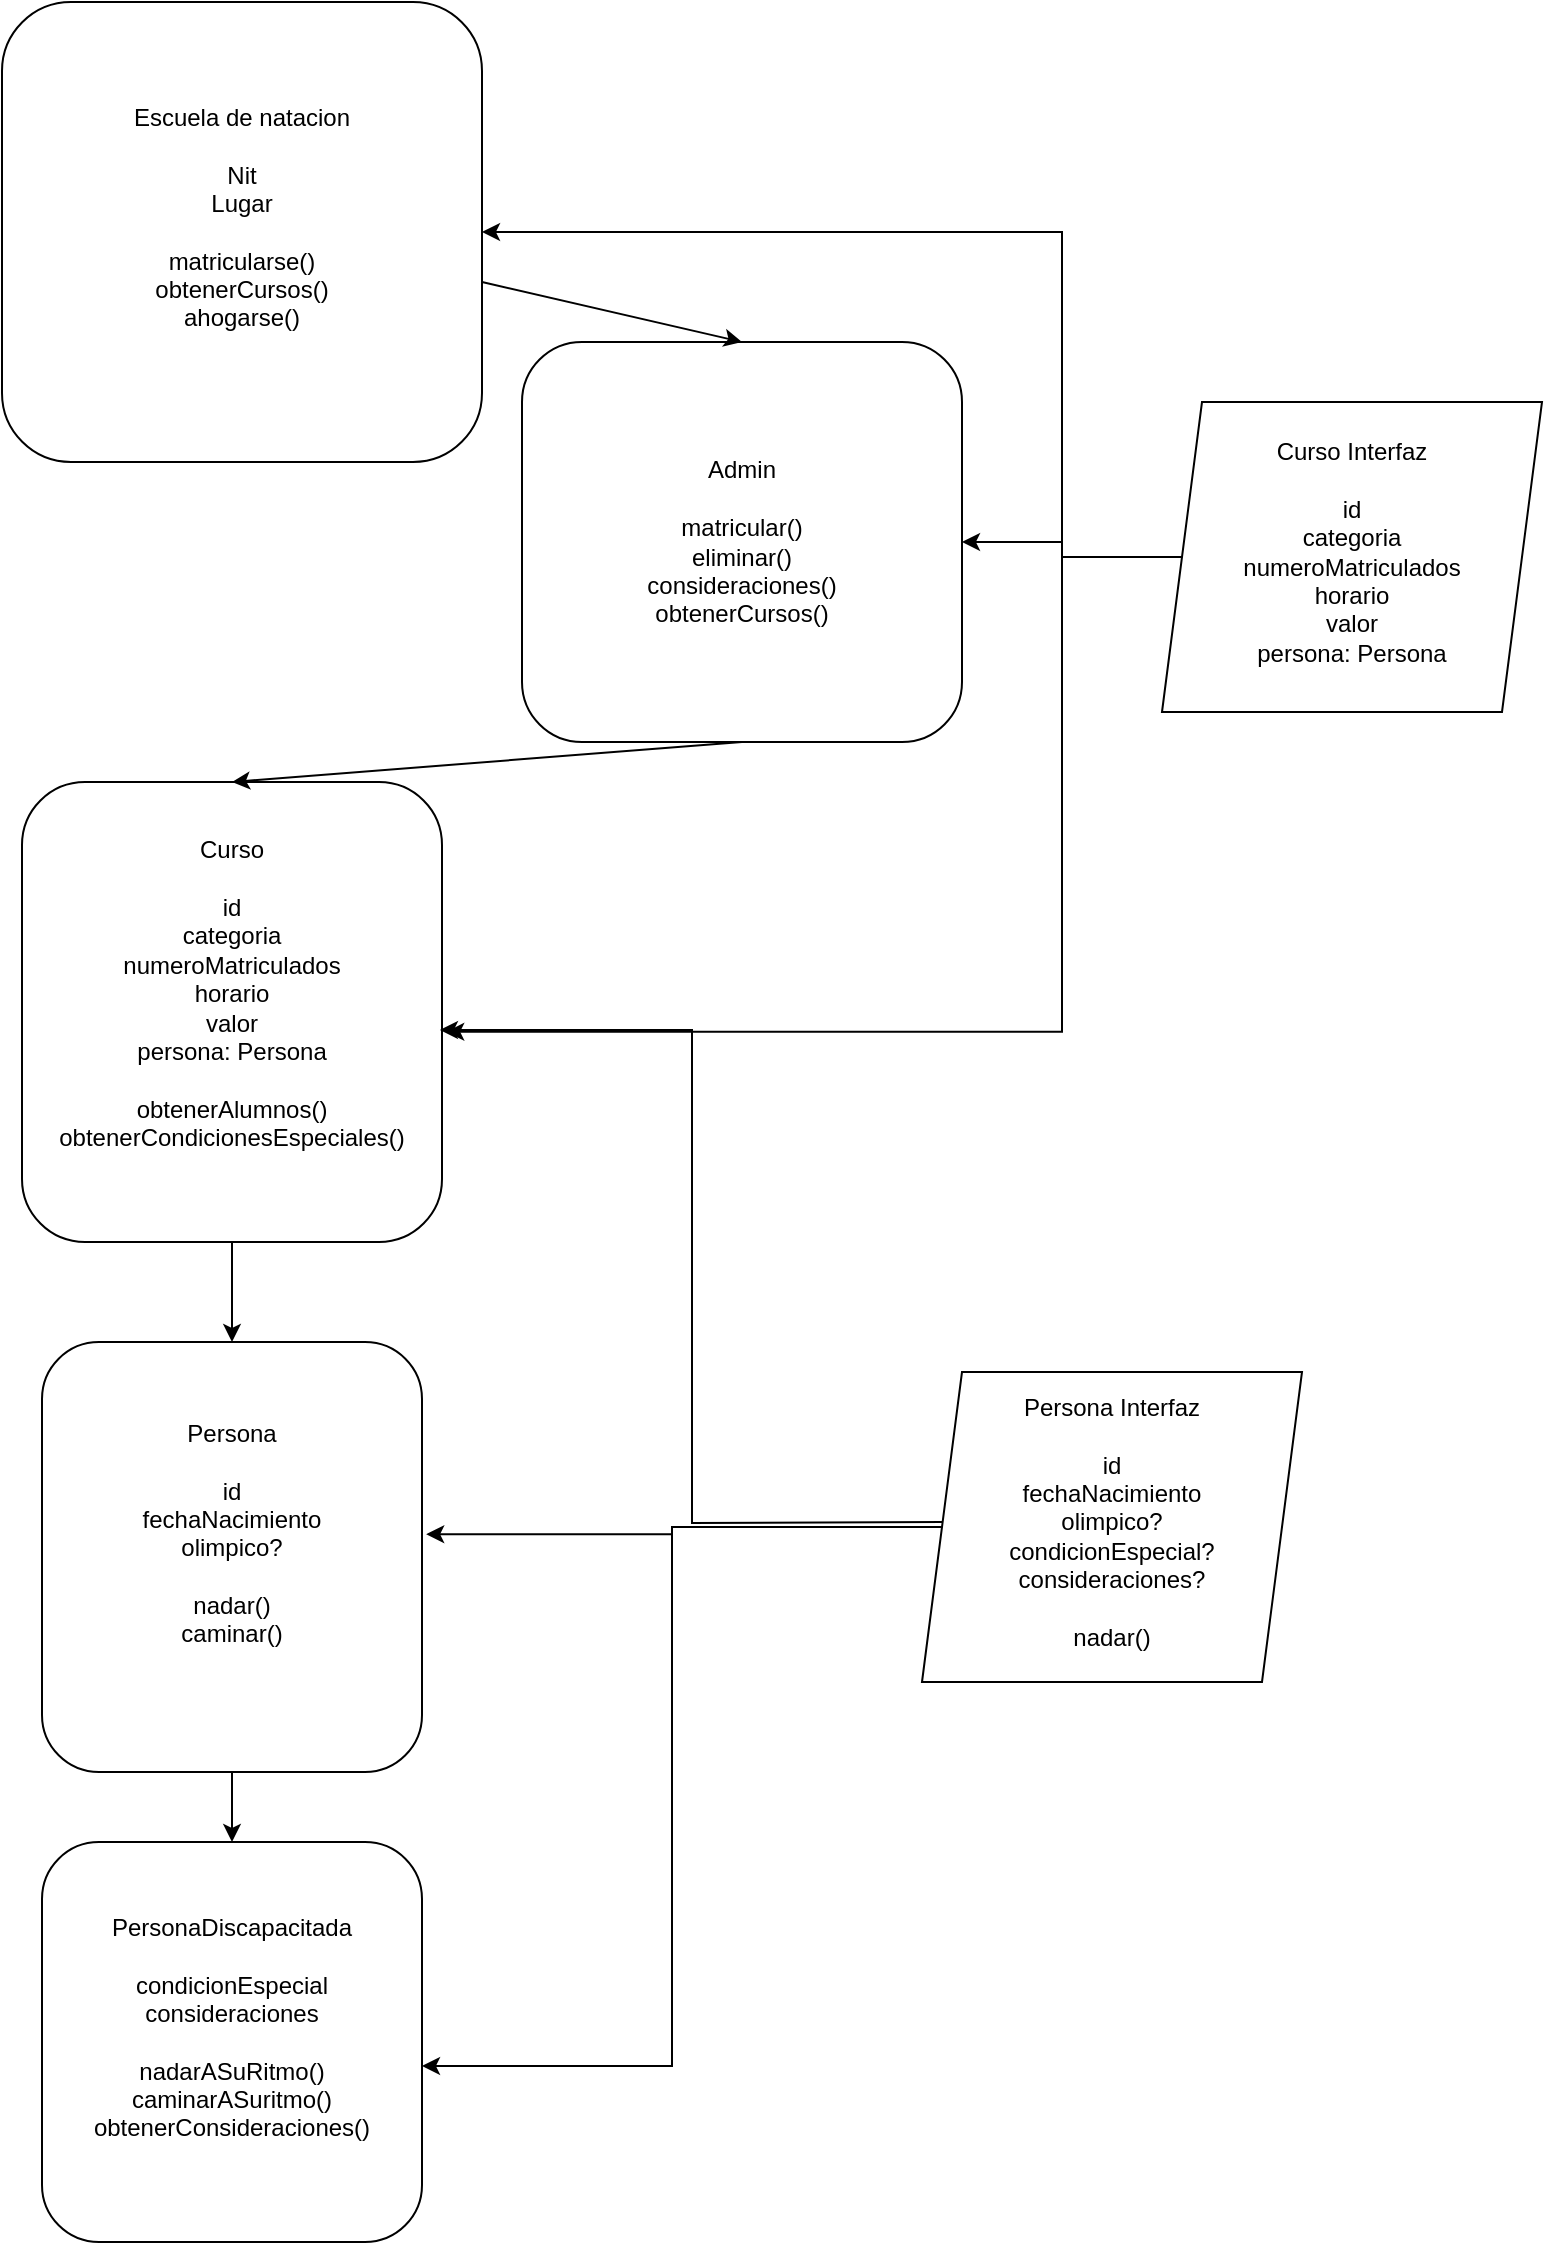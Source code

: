 <mxfile version="24.7.16">
  <diagram name="Página-1" id="SszB_yExM7Fhaj5NHEYN">
    <mxGraphModel dx="1434" dy="780" grid="1" gridSize="10" guides="1" tooltips="1" connect="1" arrows="1" fold="1" page="1" pageScale="1" pageWidth="827" pageHeight="1169" math="0" shadow="0">
      <root>
        <mxCell id="0" />
        <mxCell id="1" parent="0" />
        <mxCell id="JIAnvfFKaqHOImahFsZr-1" value="" style="rounded=1;whiteSpace=wrap;html=1;" vertex="1" parent="1">
          <mxGeometry x="30" y="10" width="240" height="230" as="geometry" />
        </mxCell>
        <mxCell id="JIAnvfFKaqHOImahFsZr-2" value="Escuela de natacion&lt;div&gt;&lt;br&gt;&lt;div&gt;Nit&lt;/div&gt;&lt;div&gt;Lugar&lt;/div&gt;&lt;div&gt;&lt;br&gt;&lt;/div&gt;&lt;div&gt;matricularse()&lt;/div&gt;&lt;div&gt;obtenerCursos()&lt;/div&gt;&lt;div&gt;ahogarse()&lt;br&gt;&lt;div&gt;&lt;br&gt;&lt;/div&gt;&lt;/div&gt;&lt;/div&gt;" style="text;html=1;align=center;verticalAlign=middle;whiteSpace=wrap;rounded=0;" vertex="1" parent="1">
          <mxGeometry x="60" y="25" width="180" height="200" as="geometry" />
        </mxCell>
        <mxCell id="JIAnvfFKaqHOImahFsZr-3" value="" style="rounded=1;whiteSpace=wrap;html=1;" vertex="1" parent="1">
          <mxGeometry x="50" y="680" width="190" height="215" as="geometry" />
        </mxCell>
        <mxCell id="JIAnvfFKaqHOImahFsZr-4" value="Persona&lt;div&gt;&lt;br&gt;&lt;/div&gt;&lt;div&gt;id&lt;/div&gt;&lt;div&gt;fechaNacimiento&lt;/div&gt;&lt;div&gt;olimpico?&lt;/div&gt;&lt;div&gt;&lt;br&gt;&lt;/div&gt;&lt;div&gt;nadar()&lt;/div&gt;&lt;div&gt;caminar()&lt;/div&gt;&lt;div&gt;&lt;br&gt;&lt;/div&gt;" style="text;html=1;align=center;verticalAlign=middle;whiteSpace=wrap;rounded=0;" vertex="1" parent="1">
          <mxGeometry x="70" y="695" width="150" height="175" as="geometry" />
        </mxCell>
        <mxCell id="JIAnvfFKaqHOImahFsZr-5" value="" style="rounded=1;whiteSpace=wrap;html=1;" vertex="1" parent="1">
          <mxGeometry x="40" y="400" width="210" height="230" as="geometry" />
        </mxCell>
        <mxCell id="JIAnvfFKaqHOImahFsZr-6" value="Curso&lt;div&gt;&lt;br&gt;&lt;/div&gt;&lt;div&gt;id&lt;/div&gt;&lt;div&gt;categoria&lt;/div&gt;&lt;div&gt;numeroMatriculados&lt;/div&gt;&lt;div&gt;horario&lt;/div&gt;&lt;div&gt;valor&lt;/div&gt;&lt;div&gt;persona: Persona&lt;/div&gt;&lt;div&gt;&lt;br&gt;&lt;/div&gt;&lt;div&gt;obtenerAlumnos()&lt;/div&gt;&lt;div&gt;obtenerCondicionesEspeciales()&lt;/div&gt;&lt;div&gt;&lt;br&gt;&lt;/div&gt;" style="text;html=1;align=center;verticalAlign=middle;whiteSpace=wrap;rounded=0;" vertex="1" parent="1">
          <mxGeometry x="60" y="415" width="170" height="195" as="geometry" />
        </mxCell>
        <mxCell id="JIAnvfFKaqHOImahFsZr-7" value="" style="endArrow=classic;html=1;rounded=0;entryX=0.5;entryY=0;entryDx=0;entryDy=0;exitX=0.5;exitY=1;exitDx=0;exitDy=0;" edge="1" parent="1" source="JIAnvfFKaqHOImahFsZr-12" target="JIAnvfFKaqHOImahFsZr-5">
          <mxGeometry width="50" height="50" relative="1" as="geometry">
            <mxPoint x="260" y="320" as="sourcePoint" />
            <mxPoint x="464" y="290" as="targetPoint" />
          </mxGeometry>
        </mxCell>
        <mxCell id="JIAnvfFKaqHOImahFsZr-8" value="" style="endArrow=classic;html=1;rounded=0;exitX=0.5;exitY=1;exitDx=0;exitDy=0;entryX=0.5;entryY=0;entryDx=0;entryDy=0;" edge="1" parent="1" source="JIAnvfFKaqHOImahFsZr-5" target="JIAnvfFKaqHOImahFsZr-3">
          <mxGeometry width="50" height="50" relative="1" as="geometry">
            <mxPoint x="295" y="700" as="sourcePoint" />
            <mxPoint x="230" y="845" as="targetPoint" />
          </mxGeometry>
        </mxCell>
        <mxCell id="JIAnvfFKaqHOImahFsZr-9" value="" style="rounded=1;whiteSpace=wrap;html=1;" vertex="1" parent="1">
          <mxGeometry x="50" y="930" width="190" height="200" as="geometry" />
        </mxCell>
        <mxCell id="JIAnvfFKaqHOImahFsZr-10" value="PersonaDiscapacitada&lt;div&gt;&lt;br&gt;&lt;/div&gt;&lt;div&gt;condicionEspecial&lt;/div&gt;&lt;div&gt;consideraciones&lt;/div&gt;&lt;div&gt;&lt;br&gt;&lt;/div&gt;&lt;div&gt;nadarASuRitmo()&lt;/div&gt;&lt;div&gt;caminarASuritmo()&lt;/div&gt;&lt;div&gt;obtenerConsideraciones()&lt;/div&gt;&lt;div&gt;&lt;br&gt;&lt;/div&gt;" style="text;html=1;align=center;verticalAlign=middle;whiteSpace=wrap;rounded=0;" vertex="1" parent="1">
          <mxGeometry x="70" y="942.5" width="150" height="175" as="geometry" />
        </mxCell>
        <mxCell id="JIAnvfFKaqHOImahFsZr-11" value="" style="endArrow=classic;html=1;rounded=0;exitX=0.5;exitY=1;exitDx=0;exitDy=0;entryX=0.5;entryY=0;entryDx=0;entryDy=0;" edge="1" parent="1" source="JIAnvfFKaqHOImahFsZr-3" target="JIAnvfFKaqHOImahFsZr-9">
          <mxGeometry width="50" height="50" relative="1" as="geometry">
            <mxPoint x="-250" y="955" as="sourcePoint" />
            <mxPoint x="-142" y="985" as="targetPoint" />
          </mxGeometry>
        </mxCell>
        <mxCell id="JIAnvfFKaqHOImahFsZr-12" value="" style="rounded=1;whiteSpace=wrap;html=1;" vertex="1" parent="1">
          <mxGeometry x="290" y="180" width="220" height="200" as="geometry" />
        </mxCell>
        <mxCell id="JIAnvfFKaqHOImahFsZr-13" value="Admin&lt;div&gt;&lt;br&gt;&lt;/div&gt;&lt;div&gt;matricular()&lt;/div&gt;&lt;div&gt;eliminar()&lt;/div&gt;&lt;div&gt;consideraciones()&lt;/div&gt;&lt;div&gt;obtenerCursos()&lt;/div&gt;" style="text;html=1;align=center;verticalAlign=middle;whiteSpace=wrap;rounded=0;" vertex="1" parent="1">
          <mxGeometry x="310" y="200" width="180" height="160" as="geometry" />
        </mxCell>
        <mxCell id="JIAnvfFKaqHOImahFsZr-14" value="" style="endArrow=classic;html=1;rounded=0;exitX=1;exitY=0.5;exitDx=0;exitDy=0;entryX=0.5;entryY=0;entryDx=0;entryDy=0;" edge="1" parent="1" target="JIAnvfFKaqHOImahFsZr-12">
          <mxGeometry width="50" height="50" relative="1" as="geometry">
            <mxPoint x="270" y="150" as="sourcePoint" />
            <mxPoint x="378" y="180" as="targetPoint" />
          </mxGeometry>
        </mxCell>
        <mxCell id="JIAnvfFKaqHOImahFsZr-17" style="edgeStyle=orthogonalEdgeStyle;rounded=0;orthogonalLoop=1;jettySize=auto;html=1;entryX=1;entryY=0.5;entryDx=0;entryDy=0;" edge="1" parent="1" source="JIAnvfFKaqHOImahFsZr-15" target="JIAnvfFKaqHOImahFsZr-12">
          <mxGeometry relative="1" as="geometry" />
        </mxCell>
        <mxCell id="JIAnvfFKaqHOImahFsZr-18" style="edgeStyle=orthogonalEdgeStyle;rounded=0;orthogonalLoop=1;jettySize=auto;html=1;entryX=1;entryY=0.5;entryDx=0;entryDy=0;" edge="1" parent="1" source="JIAnvfFKaqHOImahFsZr-15" target="JIAnvfFKaqHOImahFsZr-1">
          <mxGeometry relative="1" as="geometry">
            <Array as="points">
              <mxPoint x="560" y="288" />
              <mxPoint x="560" y="125" />
            </Array>
          </mxGeometry>
        </mxCell>
        <mxCell id="JIAnvfFKaqHOImahFsZr-15" value="" style="shape=parallelogram;perimeter=parallelogramPerimeter;whiteSpace=wrap;html=1;fixedSize=1;" vertex="1" parent="1">
          <mxGeometry x="610" y="210" width="190" height="155" as="geometry" />
        </mxCell>
        <mxCell id="JIAnvfFKaqHOImahFsZr-16" value="Curso Interfaz&lt;div&gt;&lt;br&gt;&lt;/div&gt;&lt;div&gt;id&lt;/div&gt;&lt;div&gt;categoria&lt;/div&gt;&lt;div&gt;numeroMatriculados&lt;/div&gt;&lt;div&gt;horario&lt;/div&gt;&lt;div&gt;valor&lt;/div&gt;&lt;div&gt;persona: Persona&lt;/div&gt;" style="text;html=1;align=center;verticalAlign=middle;whiteSpace=wrap;rounded=0;" vertex="1" parent="1">
          <mxGeometry x="640" y="220" width="130" height="130" as="geometry" />
        </mxCell>
        <mxCell id="JIAnvfFKaqHOImahFsZr-19" style="edgeStyle=orthogonalEdgeStyle;rounded=0;orthogonalLoop=1;jettySize=auto;html=1;entryX=1.01;entryY=0.543;entryDx=0;entryDy=0;entryPerimeter=0;" edge="1" parent="1" source="JIAnvfFKaqHOImahFsZr-15" target="JIAnvfFKaqHOImahFsZr-5">
          <mxGeometry relative="1" as="geometry">
            <Array as="points">
              <mxPoint x="560" y="288" />
              <mxPoint x="560" y="525" />
            </Array>
          </mxGeometry>
        </mxCell>
        <mxCell id="JIAnvfFKaqHOImahFsZr-20" value="" style="shape=parallelogram;perimeter=parallelogramPerimeter;whiteSpace=wrap;html=1;fixedSize=1;" vertex="1" parent="1">
          <mxGeometry x="490" y="695" width="190" height="155" as="geometry" />
        </mxCell>
        <mxCell id="JIAnvfFKaqHOImahFsZr-21" value="Persona Interfaz&lt;div&gt;&lt;br&gt;&lt;/div&gt;&lt;div&gt;id&lt;/div&gt;&lt;div&gt;fechaNacimiento&lt;/div&gt;&lt;div&gt;olimpico?&lt;/div&gt;&lt;div&gt;condicionEspecial?&lt;/div&gt;&lt;div&gt;consideraciones?&lt;/div&gt;&lt;div&gt;&lt;br&gt;&lt;/div&gt;&lt;div&gt;nadar()&lt;/div&gt;" style="text;html=1;align=center;verticalAlign=middle;whiteSpace=wrap;rounded=0;" vertex="1" parent="1">
          <mxGeometry x="520" y="705" width="130" height="130" as="geometry" />
        </mxCell>
        <mxCell id="JIAnvfFKaqHOImahFsZr-22" style="edgeStyle=orthogonalEdgeStyle;rounded=0;orthogonalLoop=1;jettySize=auto;html=1;entryX=1.011;entryY=0.447;entryDx=0;entryDy=0;entryPerimeter=0;" edge="1" parent="1" source="JIAnvfFKaqHOImahFsZr-20" target="JIAnvfFKaqHOImahFsZr-3">
          <mxGeometry relative="1" as="geometry" />
        </mxCell>
        <mxCell id="JIAnvfFKaqHOImahFsZr-23" style="edgeStyle=orthogonalEdgeStyle;rounded=0;orthogonalLoop=1;jettySize=auto;html=1;entryX=1;entryY=0.56;entryDx=0;entryDy=0;entryPerimeter=0;" edge="1" parent="1" source="JIAnvfFKaqHOImahFsZr-20" target="JIAnvfFKaqHOImahFsZr-9">
          <mxGeometry relative="1" as="geometry" />
        </mxCell>
        <mxCell id="JIAnvfFKaqHOImahFsZr-24" style="edgeStyle=orthogonalEdgeStyle;rounded=0;orthogonalLoop=1;jettySize=auto;html=1;entryX=0.995;entryY=0.539;entryDx=0;entryDy=0;entryPerimeter=0;" edge="1" parent="1" target="JIAnvfFKaqHOImahFsZr-5">
          <mxGeometry relative="1" as="geometry">
            <mxPoint x="500" y="770" as="sourcePoint" />
          </mxGeometry>
        </mxCell>
      </root>
    </mxGraphModel>
  </diagram>
</mxfile>
